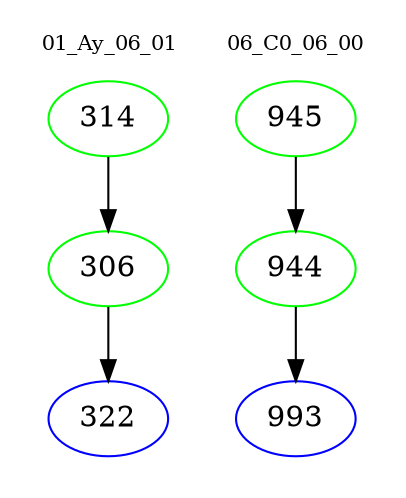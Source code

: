digraph{
subgraph cluster_0 {
color = white
label = "01_Ay_06_01";
fontsize=10;
T0_314 [label="314", color="green"]
T0_314 -> T0_306 [color="black"]
T0_306 [label="306", color="green"]
T0_306 -> T0_322 [color="black"]
T0_322 [label="322", color="blue"]
}
subgraph cluster_1 {
color = white
label = "06_C0_06_00";
fontsize=10;
T1_945 [label="945", color="green"]
T1_945 -> T1_944 [color="black"]
T1_944 [label="944", color="green"]
T1_944 -> T1_993 [color="black"]
T1_993 [label="993", color="blue"]
}
}
